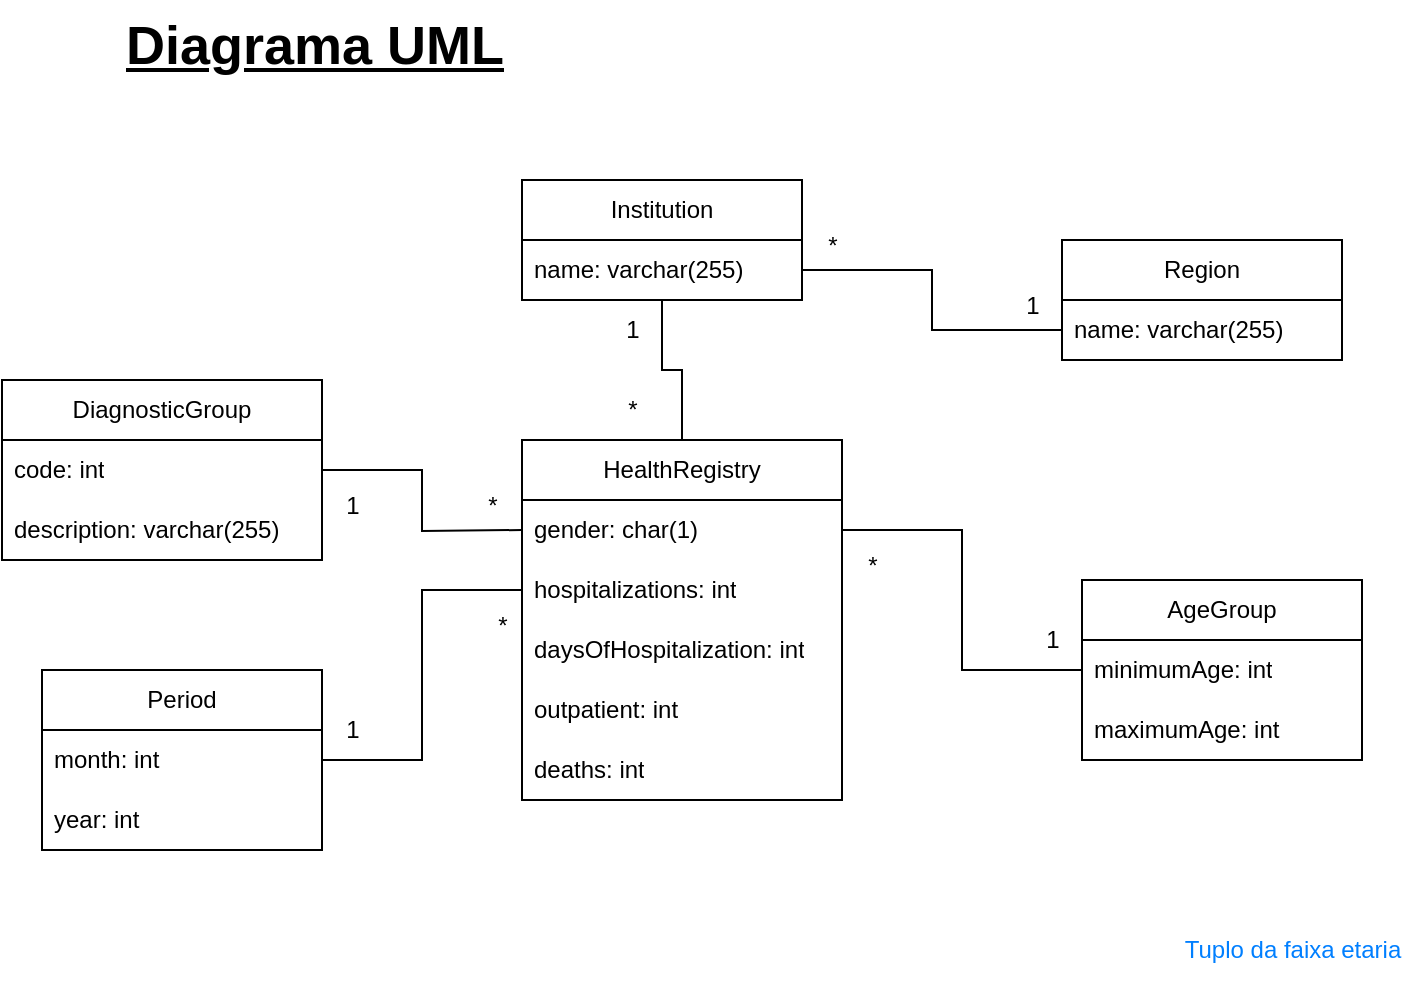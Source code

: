 <mxfile version="24.7.17">
  <diagram name="1" id="5aHkMxgv11jVuHt-lQoC">
    <mxGraphModel dx="1050" dy="621" grid="1" gridSize="10" guides="1" tooltips="1" connect="1" arrows="1" fold="1" page="1" pageScale="1" pageWidth="827" pageHeight="1169" math="0" shadow="0">
      <root>
        <mxCell id="0" />
        <mxCell id="1" parent="0" />
        <mxCell id="vzpmpO7Ue6LaeCrEmvng-22" style="edgeStyle=orthogonalEdgeStyle;rounded=0;orthogonalLoop=1;jettySize=auto;html=1;entryX=0.5;entryY=0;entryDx=0;entryDy=0;endArrow=none;endFill=0;" parent="1" source="vzpmpO7Ue6LaeCrEmvng-1" target="vzpmpO7Ue6LaeCrEmvng-17" edge="1">
          <mxGeometry relative="1" as="geometry" />
        </mxCell>
        <mxCell id="vzpmpO7Ue6LaeCrEmvng-1" value="Institution" style="swimlane;fontStyle=0;childLayout=stackLayout;horizontal=1;startSize=30;horizontalStack=0;resizeParent=1;resizeParentMax=0;resizeLast=0;collapsible=1;marginBottom=0;whiteSpace=wrap;html=1;" parent="1" vertex="1">
          <mxGeometry x="310" y="110" width="140" height="60" as="geometry" />
        </mxCell>
        <mxCell id="vzpmpO7Ue6LaeCrEmvng-2" value="name: varchar(255)" style="text;strokeColor=none;fillColor=none;align=left;verticalAlign=middle;spacingLeft=4;spacingRight=4;overflow=hidden;points=[[0,0.5],[1,0.5]];portConstraint=eastwest;rotatable=0;whiteSpace=wrap;html=1;" parent="vzpmpO7Ue6LaeCrEmvng-1" vertex="1">
          <mxGeometry y="30" width="140" height="30" as="geometry" />
        </mxCell>
        <mxCell id="vzpmpO7Ue6LaeCrEmvng-5" value="Region" style="swimlane;fontStyle=0;childLayout=stackLayout;horizontal=1;startSize=30;horizontalStack=0;resizeParent=1;resizeParentMax=0;resizeLast=0;collapsible=1;marginBottom=0;whiteSpace=wrap;html=1;" parent="1" vertex="1">
          <mxGeometry x="580" y="140" width="140" height="60" as="geometry" />
        </mxCell>
        <mxCell id="vzpmpO7Ue6LaeCrEmvng-6" value="name: varchar(255)" style="text;strokeColor=none;fillColor=none;align=left;verticalAlign=middle;spacingLeft=4;spacingRight=4;overflow=hidden;points=[[0,0.5],[1,0.5]];portConstraint=eastwest;rotatable=0;whiteSpace=wrap;html=1;" parent="vzpmpO7Ue6LaeCrEmvng-5" vertex="1">
          <mxGeometry y="30" width="140" height="30" as="geometry" />
        </mxCell>
        <mxCell id="vzpmpO7Ue6LaeCrEmvng-9" value="AgeGroup" style="swimlane;fontStyle=0;childLayout=stackLayout;horizontal=1;startSize=30;horizontalStack=0;resizeParent=1;resizeParentMax=0;resizeLast=0;collapsible=1;marginBottom=0;whiteSpace=wrap;html=1;" parent="1" vertex="1">
          <mxGeometry x="590" y="310" width="140" height="90" as="geometry" />
        </mxCell>
        <mxCell id="vzpmpO7Ue6LaeCrEmvng-10" value="minimumAge: int" style="text;strokeColor=none;fillColor=none;align=left;verticalAlign=middle;spacingLeft=4;spacingRight=4;overflow=hidden;points=[[0,0.5],[1,0.5]];portConstraint=eastwest;rotatable=0;whiteSpace=wrap;html=1;" parent="vzpmpO7Ue6LaeCrEmvng-9" vertex="1">
          <mxGeometry y="30" width="140" height="30" as="geometry" />
        </mxCell>
        <mxCell id="SvpSUd2dq1ytJ0ASgYat-1" value="maximumAge: int" style="text;strokeColor=none;fillColor=none;align=left;verticalAlign=middle;spacingLeft=4;spacingRight=4;overflow=hidden;points=[[0,0.5],[1,0.5]];portConstraint=eastwest;rotatable=0;whiteSpace=wrap;html=1;" parent="vzpmpO7Ue6LaeCrEmvng-9" vertex="1">
          <mxGeometry y="60" width="140" height="30" as="geometry" />
        </mxCell>
        <mxCell id="vzpmpO7Ue6LaeCrEmvng-23" style="edgeStyle=orthogonalEdgeStyle;rounded=0;orthogonalLoop=1;jettySize=auto;html=1;entryX=0;entryY=0.5;entryDx=0;entryDy=0;endArrow=none;endFill=0;" parent="1" source="vzpmpO7Ue6LaeCrEmvng-13" edge="1">
          <mxGeometry relative="1" as="geometry">
            <mxPoint x="310" y="285" as="targetPoint" />
          </mxGeometry>
        </mxCell>
        <mxCell id="vzpmpO7Ue6LaeCrEmvng-13" value="DiagnosticGroup" style="swimlane;fontStyle=0;childLayout=stackLayout;horizontal=1;startSize=30;horizontalStack=0;resizeParent=1;resizeParentMax=0;resizeLast=0;collapsible=1;marginBottom=0;whiteSpace=wrap;html=1;" parent="1" vertex="1">
          <mxGeometry x="50" y="210" width="160" height="90" as="geometry" />
        </mxCell>
        <mxCell id="vzpmpO7Ue6LaeCrEmvng-14" value="code: int" style="text;strokeColor=none;fillColor=none;align=left;verticalAlign=middle;spacingLeft=4;spacingRight=4;overflow=hidden;points=[[0,0.5],[1,0.5]];portConstraint=eastwest;rotatable=0;whiteSpace=wrap;html=1;" parent="vzpmpO7Ue6LaeCrEmvng-13" vertex="1">
          <mxGeometry y="30" width="160" height="30" as="geometry" />
        </mxCell>
        <mxCell id="vzpmpO7Ue6LaeCrEmvng-15" value="description: varchar(255)" style="text;strokeColor=none;fillColor=none;align=left;verticalAlign=middle;spacingLeft=4;spacingRight=4;overflow=hidden;points=[[0,0.5],[1,0.5]];portConstraint=eastwest;rotatable=0;whiteSpace=wrap;html=1;" parent="vzpmpO7Ue6LaeCrEmvng-13" vertex="1">
          <mxGeometry y="60" width="160" height="30" as="geometry" />
        </mxCell>
        <mxCell id="vzpmpO7Ue6LaeCrEmvng-17" value="HealthRegistry" style="swimlane;fontStyle=0;childLayout=stackLayout;horizontal=1;startSize=30;horizontalStack=0;resizeParent=1;resizeParentMax=0;resizeLast=0;collapsible=1;marginBottom=0;whiteSpace=wrap;html=1;" parent="1" vertex="1">
          <mxGeometry x="310" y="240" width="160" height="180" as="geometry" />
        </mxCell>
        <mxCell id="vzpmpO7Ue6LaeCrEmvng-19" value="gender: char(1)" style="text;strokeColor=none;fillColor=none;align=left;verticalAlign=middle;spacingLeft=4;spacingRight=4;overflow=hidden;points=[[0,0.5],[1,0.5]];portConstraint=eastwest;rotatable=0;whiteSpace=wrap;html=1;" parent="vzpmpO7Ue6LaeCrEmvng-17" vertex="1">
          <mxGeometry y="30" width="160" height="30" as="geometry" />
        </mxCell>
        <mxCell id="vzpmpO7Ue6LaeCrEmvng-20" value="hospitalizations: int" style="text;strokeColor=none;fillColor=none;align=left;verticalAlign=middle;spacingLeft=4;spacingRight=4;overflow=hidden;points=[[0,0.5],[1,0.5]];portConstraint=eastwest;rotatable=0;whiteSpace=wrap;html=1;" parent="vzpmpO7Ue6LaeCrEmvng-17" vertex="1">
          <mxGeometry y="60" width="160" height="30" as="geometry" />
        </mxCell>
        <mxCell id="vzpmpO7Ue6LaeCrEmvng-27" value="daysOfHospitalization: int" style="text;strokeColor=none;fillColor=none;align=left;verticalAlign=middle;spacingLeft=4;spacingRight=4;overflow=hidden;points=[[0,0.5],[1,0.5]];portConstraint=eastwest;rotatable=0;whiteSpace=wrap;html=1;" parent="vzpmpO7Ue6LaeCrEmvng-17" vertex="1">
          <mxGeometry y="90" width="160" height="30" as="geometry" />
        </mxCell>
        <mxCell id="vzpmpO7Ue6LaeCrEmvng-28" value="outpatient: int" style="text;strokeColor=none;fillColor=none;align=left;verticalAlign=middle;spacingLeft=4;spacingRight=4;overflow=hidden;points=[[0,0.5],[1,0.5]];portConstraint=eastwest;rotatable=0;whiteSpace=wrap;html=1;" parent="vzpmpO7Ue6LaeCrEmvng-17" vertex="1">
          <mxGeometry y="120" width="160" height="30" as="geometry" />
        </mxCell>
        <mxCell id="vzpmpO7Ue6LaeCrEmvng-29" value="deaths: int" style="text;strokeColor=none;fillColor=none;align=left;verticalAlign=middle;spacingLeft=4;spacingRight=4;overflow=hidden;points=[[0,0.5],[1,0.5]];portConstraint=eastwest;rotatable=0;whiteSpace=wrap;html=1;" parent="vzpmpO7Ue6LaeCrEmvng-17" vertex="1">
          <mxGeometry y="150" width="160" height="30" as="geometry" />
        </mxCell>
        <mxCell id="vzpmpO7Ue6LaeCrEmvng-21" style="edgeStyle=orthogonalEdgeStyle;rounded=0;orthogonalLoop=1;jettySize=auto;html=1;entryX=0;entryY=0.5;entryDx=0;entryDy=0;endArrow=none;endFill=0;" parent="1" source="vzpmpO7Ue6LaeCrEmvng-2" target="vzpmpO7Ue6LaeCrEmvng-6" edge="1">
          <mxGeometry relative="1" as="geometry" />
        </mxCell>
        <mxCell id="vzpmpO7Ue6LaeCrEmvng-26" style="edgeStyle=orthogonalEdgeStyle;rounded=0;orthogonalLoop=1;jettySize=auto;html=1;entryX=1;entryY=0.5;entryDx=0;entryDy=0;endArrow=none;endFill=0;" parent="1" source="vzpmpO7Ue6LaeCrEmvng-10" target="vzpmpO7Ue6LaeCrEmvng-19" edge="1">
          <mxGeometry relative="1" as="geometry" />
        </mxCell>
        <mxCell id="vzpmpO7Ue6LaeCrEmvng-30" value="&lt;h1 style=&quot;margin-top: 0px;&quot;&gt;&lt;u&gt;&lt;font style=&quot;font-size: 27px;&quot;&gt;Diagrama UML&lt;/font&gt;&lt;/u&gt;&lt;/h1&gt;" style="text;html=1;whiteSpace=wrap;overflow=hidden;rounded=0;" parent="1" vertex="1">
          <mxGeometry x="110" y="20" width="300" height="50" as="geometry" />
        </mxCell>
        <mxCell id="vzpmpO7Ue6LaeCrEmvng-31" value="*" style="text;html=1;align=center;verticalAlign=middle;resizable=0;points=[];autosize=1;strokeColor=none;fillColor=none;" parent="1" vertex="1">
          <mxGeometry x="450" y="128" width="30" height="30" as="geometry" />
        </mxCell>
        <mxCell id="vzpmpO7Ue6LaeCrEmvng-32" value="1" style="text;html=1;align=center;verticalAlign=middle;resizable=0;points=[];autosize=1;strokeColor=none;fillColor=none;" parent="1" vertex="1">
          <mxGeometry x="550" y="158" width="30" height="30" as="geometry" />
        </mxCell>
        <mxCell id="vzpmpO7Ue6LaeCrEmvng-33" value="1" style="text;html=1;align=center;verticalAlign=middle;resizable=0;points=[];autosize=1;strokeColor=none;fillColor=none;" parent="1" vertex="1">
          <mxGeometry x="560" y="325" width="30" height="30" as="geometry" />
        </mxCell>
        <mxCell id="vzpmpO7Ue6LaeCrEmvng-34" value="*" style="text;html=1;align=center;verticalAlign=middle;resizable=0;points=[];autosize=1;strokeColor=none;fillColor=none;" parent="1" vertex="1">
          <mxGeometry x="470" y="288" width="30" height="30" as="geometry" />
        </mxCell>
        <mxCell id="vzpmpO7Ue6LaeCrEmvng-35" value="1" style="text;html=1;align=center;verticalAlign=middle;resizable=0;points=[];autosize=1;strokeColor=none;fillColor=none;" parent="1" vertex="1">
          <mxGeometry x="350" y="170" width="30" height="30" as="geometry" />
        </mxCell>
        <mxCell id="vzpmpO7Ue6LaeCrEmvng-36" value="*" style="text;html=1;align=center;verticalAlign=middle;resizable=0;points=[];autosize=1;strokeColor=none;fillColor=none;" parent="1" vertex="1">
          <mxGeometry x="350" y="210" width="30" height="30" as="geometry" />
        </mxCell>
        <mxCell id="vzpmpO7Ue6LaeCrEmvng-37" value="1" style="text;html=1;align=center;verticalAlign=middle;resizable=0;points=[];autosize=1;strokeColor=none;fillColor=none;" parent="1" vertex="1">
          <mxGeometry x="210" y="258" width="30" height="30" as="geometry" />
        </mxCell>
        <mxCell id="vzpmpO7Ue6LaeCrEmvng-38" value="*" style="text;html=1;align=center;verticalAlign=middle;resizable=0;points=[];autosize=1;strokeColor=none;fillColor=none;" parent="1" vertex="1">
          <mxGeometry x="280" y="258" width="30" height="30" as="geometry" />
        </mxCell>
        <mxCell id="SvpSUd2dq1ytJ0ASgYat-2" value="&lt;font color=&quot;#007fff&quot;&gt;Tuplo da faixa etaria&lt;/font&gt;" style="text;html=1;align=center;verticalAlign=middle;resizable=0;points=[];autosize=1;strokeColor=none;fillColor=none;" parent="1" vertex="1">
          <mxGeometry x="630" y="480" width="130" height="30" as="geometry" />
        </mxCell>
        <mxCell id="PfgciFNP2E9m4GhNct95-1" value="Period" style="swimlane;fontStyle=0;childLayout=stackLayout;horizontal=1;startSize=30;horizontalStack=0;resizeParent=1;resizeParentMax=0;resizeLast=0;collapsible=1;marginBottom=0;whiteSpace=wrap;html=1;" parent="1" vertex="1">
          <mxGeometry x="70" y="355" width="140" height="90" as="geometry" />
        </mxCell>
        <mxCell id="PfgciFNP2E9m4GhNct95-2" value="month: int" style="text;strokeColor=none;fillColor=none;align=left;verticalAlign=middle;spacingLeft=4;spacingRight=4;overflow=hidden;points=[[0,0.5],[1,0.5]];portConstraint=eastwest;rotatable=0;whiteSpace=wrap;html=1;" parent="PfgciFNP2E9m4GhNct95-1" vertex="1">
          <mxGeometry y="30" width="140" height="30" as="geometry" />
        </mxCell>
        <mxCell id="PfgciFNP2E9m4GhNct95-3" value="year: int" style="text;strokeColor=none;fillColor=none;align=left;verticalAlign=middle;spacingLeft=4;spacingRight=4;overflow=hidden;points=[[0,0.5],[1,0.5]];portConstraint=eastwest;rotatable=0;whiteSpace=wrap;html=1;" parent="PfgciFNP2E9m4GhNct95-1" vertex="1">
          <mxGeometry y="60" width="140" height="30" as="geometry" />
        </mxCell>
        <mxCell id="PfgciFNP2E9m4GhNct95-5" style="edgeStyle=orthogonalEdgeStyle;rounded=0;orthogonalLoop=1;jettySize=auto;html=1;entryX=0;entryY=0.5;entryDx=0;entryDy=0;endArrow=none;endFill=0;" parent="1" source="PfgciFNP2E9m4GhNct95-2" target="vzpmpO7Ue6LaeCrEmvng-20" edge="1">
          <mxGeometry relative="1" as="geometry" />
        </mxCell>
        <mxCell id="PfgciFNP2E9m4GhNct95-6" value="1" style="text;html=1;align=center;verticalAlign=middle;resizable=0;points=[];autosize=1;strokeColor=none;fillColor=none;" parent="1" vertex="1">
          <mxGeometry x="210" y="370" width="30" height="30" as="geometry" />
        </mxCell>
        <mxCell id="PfgciFNP2E9m4GhNct95-7" value="*" style="text;html=1;align=center;verticalAlign=middle;resizable=0;points=[];autosize=1;strokeColor=none;fillColor=none;" parent="1" vertex="1">
          <mxGeometry x="285" y="318" width="30" height="30" as="geometry" />
        </mxCell>
      </root>
    </mxGraphModel>
  </diagram>
</mxfile>

